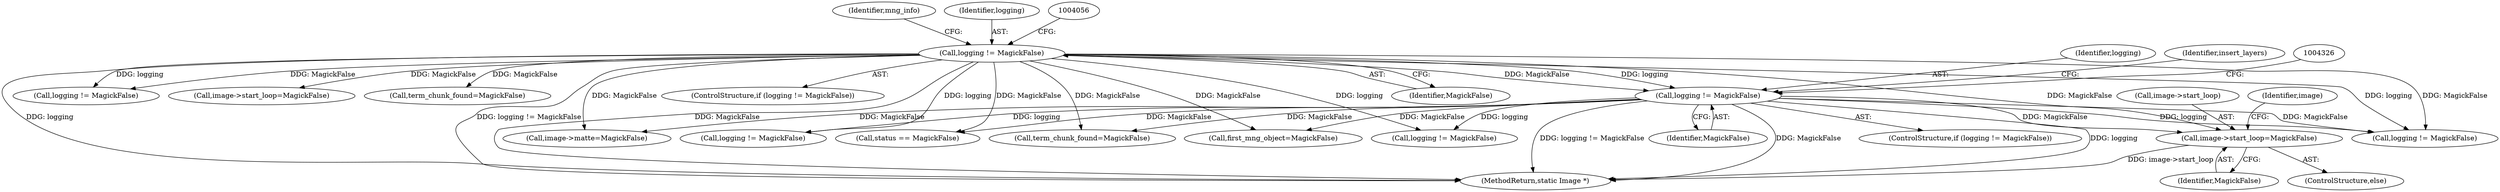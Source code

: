 digraph "0_ImageMagick_22e0310345499ffe906c604428f2a3a668942b05@pointer" {
"1004409" [label="(Call,image->start_loop=MagickFalse)"];
"1004322" [label="(Call,logging != MagickFalse)"];
"1004052" [label="(Call,logging != MagickFalse)"];
"1004076" [label="(Identifier,mng_info)"];
"1004408" [label="(ControlStructure,else)"];
"1004560" [label="(Call,status == MagickFalse)"];
"1004095" [label="(Call,logging != MagickFalse)"];
"1004413" [label="(Identifier,MagickFalse)"];
"1004256" [label="(Call,image->start_loop=MagickFalse)"];
"1004252" [label="(Call,term_chunk_found=MagickFalse)"];
"1007383" [label="(MethodReturn,static Image *)"];
"1004517" [label="(Call,first_mng_object=MagickFalse)"];
"1004410" [label="(Call,image->start_loop)"];
"1004323" [label="(Identifier,logging)"];
"1004654" [label="(Call,logging != MagickFalse)"];
"1004051" [label="(ControlStructure,if (logging != MagickFalse))"];
"1004343" [label="(Identifier,insert_layers)"];
"1004052" [label="(Call,logging != MagickFalse)"];
"1004053" [label="(Identifier,logging)"];
"1004416" [label="(Identifier,image)"];
"1006691" [label="(Call,logging != MagickFalse)"];
"1004409" [label="(Call,image->start_loop=MagickFalse)"];
"1004324" [label="(Identifier,MagickFalse)"];
"1004405" [label="(Call,term_chunk_found=MagickFalse)"];
"1004480" [label="(Call,logging != MagickFalse)"];
"1004470" [label="(Call,image->matte=MagickFalse)"];
"1004321" [label="(ControlStructure,if (logging != MagickFalse))"];
"1004322" [label="(Call,logging != MagickFalse)"];
"1004054" [label="(Identifier,MagickFalse)"];
"1004409" -> "1004408"  [label="AST: "];
"1004409" -> "1004413"  [label="CFG: "];
"1004410" -> "1004409"  [label="AST: "];
"1004413" -> "1004409"  [label="AST: "];
"1004416" -> "1004409"  [label="CFG: "];
"1004409" -> "1007383"  [label="DDG: image->start_loop"];
"1004322" -> "1004409"  [label="DDG: MagickFalse"];
"1004052" -> "1004409"  [label="DDG: MagickFalse"];
"1004322" -> "1004321"  [label="AST: "];
"1004322" -> "1004324"  [label="CFG: "];
"1004323" -> "1004322"  [label="AST: "];
"1004324" -> "1004322"  [label="AST: "];
"1004326" -> "1004322"  [label="CFG: "];
"1004343" -> "1004322"  [label="CFG: "];
"1004322" -> "1007383"  [label="DDG: logging"];
"1004322" -> "1007383"  [label="DDG: logging != MagickFalse"];
"1004322" -> "1007383"  [label="DDG: MagickFalse"];
"1004052" -> "1004322"  [label="DDG: logging"];
"1004052" -> "1004322"  [label="DDG: MagickFalse"];
"1004322" -> "1004405"  [label="DDG: MagickFalse"];
"1004322" -> "1004470"  [label="DDG: MagickFalse"];
"1004322" -> "1004480"  [label="DDG: logging"];
"1004322" -> "1004480"  [label="DDG: MagickFalse"];
"1004322" -> "1004517"  [label="DDG: MagickFalse"];
"1004322" -> "1004560"  [label="DDG: MagickFalse"];
"1004322" -> "1004654"  [label="DDG: logging"];
"1004322" -> "1006691"  [label="DDG: logging"];
"1004052" -> "1004051"  [label="AST: "];
"1004052" -> "1004054"  [label="CFG: "];
"1004053" -> "1004052"  [label="AST: "];
"1004054" -> "1004052"  [label="AST: "];
"1004056" -> "1004052"  [label="CFG: "];
"1004076" -> "1004052"  [label="CFG: "];
"1004052" -> "1007383"  [label="DDG: logging != MagickFalse"];
"1004052" -> "1007383"  [label="DDG: MagickFalse"];
"1004052" -> "1007383"  [label="DDG: logging"];
"1004052" -> "1004095"  [label="DDG: logging"];
"1004052" -> "1004095"  [label="DDG: MagickFalse"];
"1004052" -> "1004252"  [label="DDG: MagickFalse"];
"1004052" -> "1004256"  [label="DDG: MagickFalse"];
"1004052" -> "1004405"  [label="DDG: MagickFalse"];
"1004052" -> "1004470"  [label="DDG: MagickFalse"];
"1004052" -> "1004480"  [label="DDG: logging"];
"1004052" -> "1004480"  [label="DDG: MagickFalse"];
"1004052" -> "1004517"  [label="DDG: MagickFalse"];
"1004052" -> "1004560"  [label="DDG: MagickFalse"];
"1004052" -> "1004654"  [label="DDG: logging"];
"1004052" -> "1006691"  [label="DDG: logging"];
}
